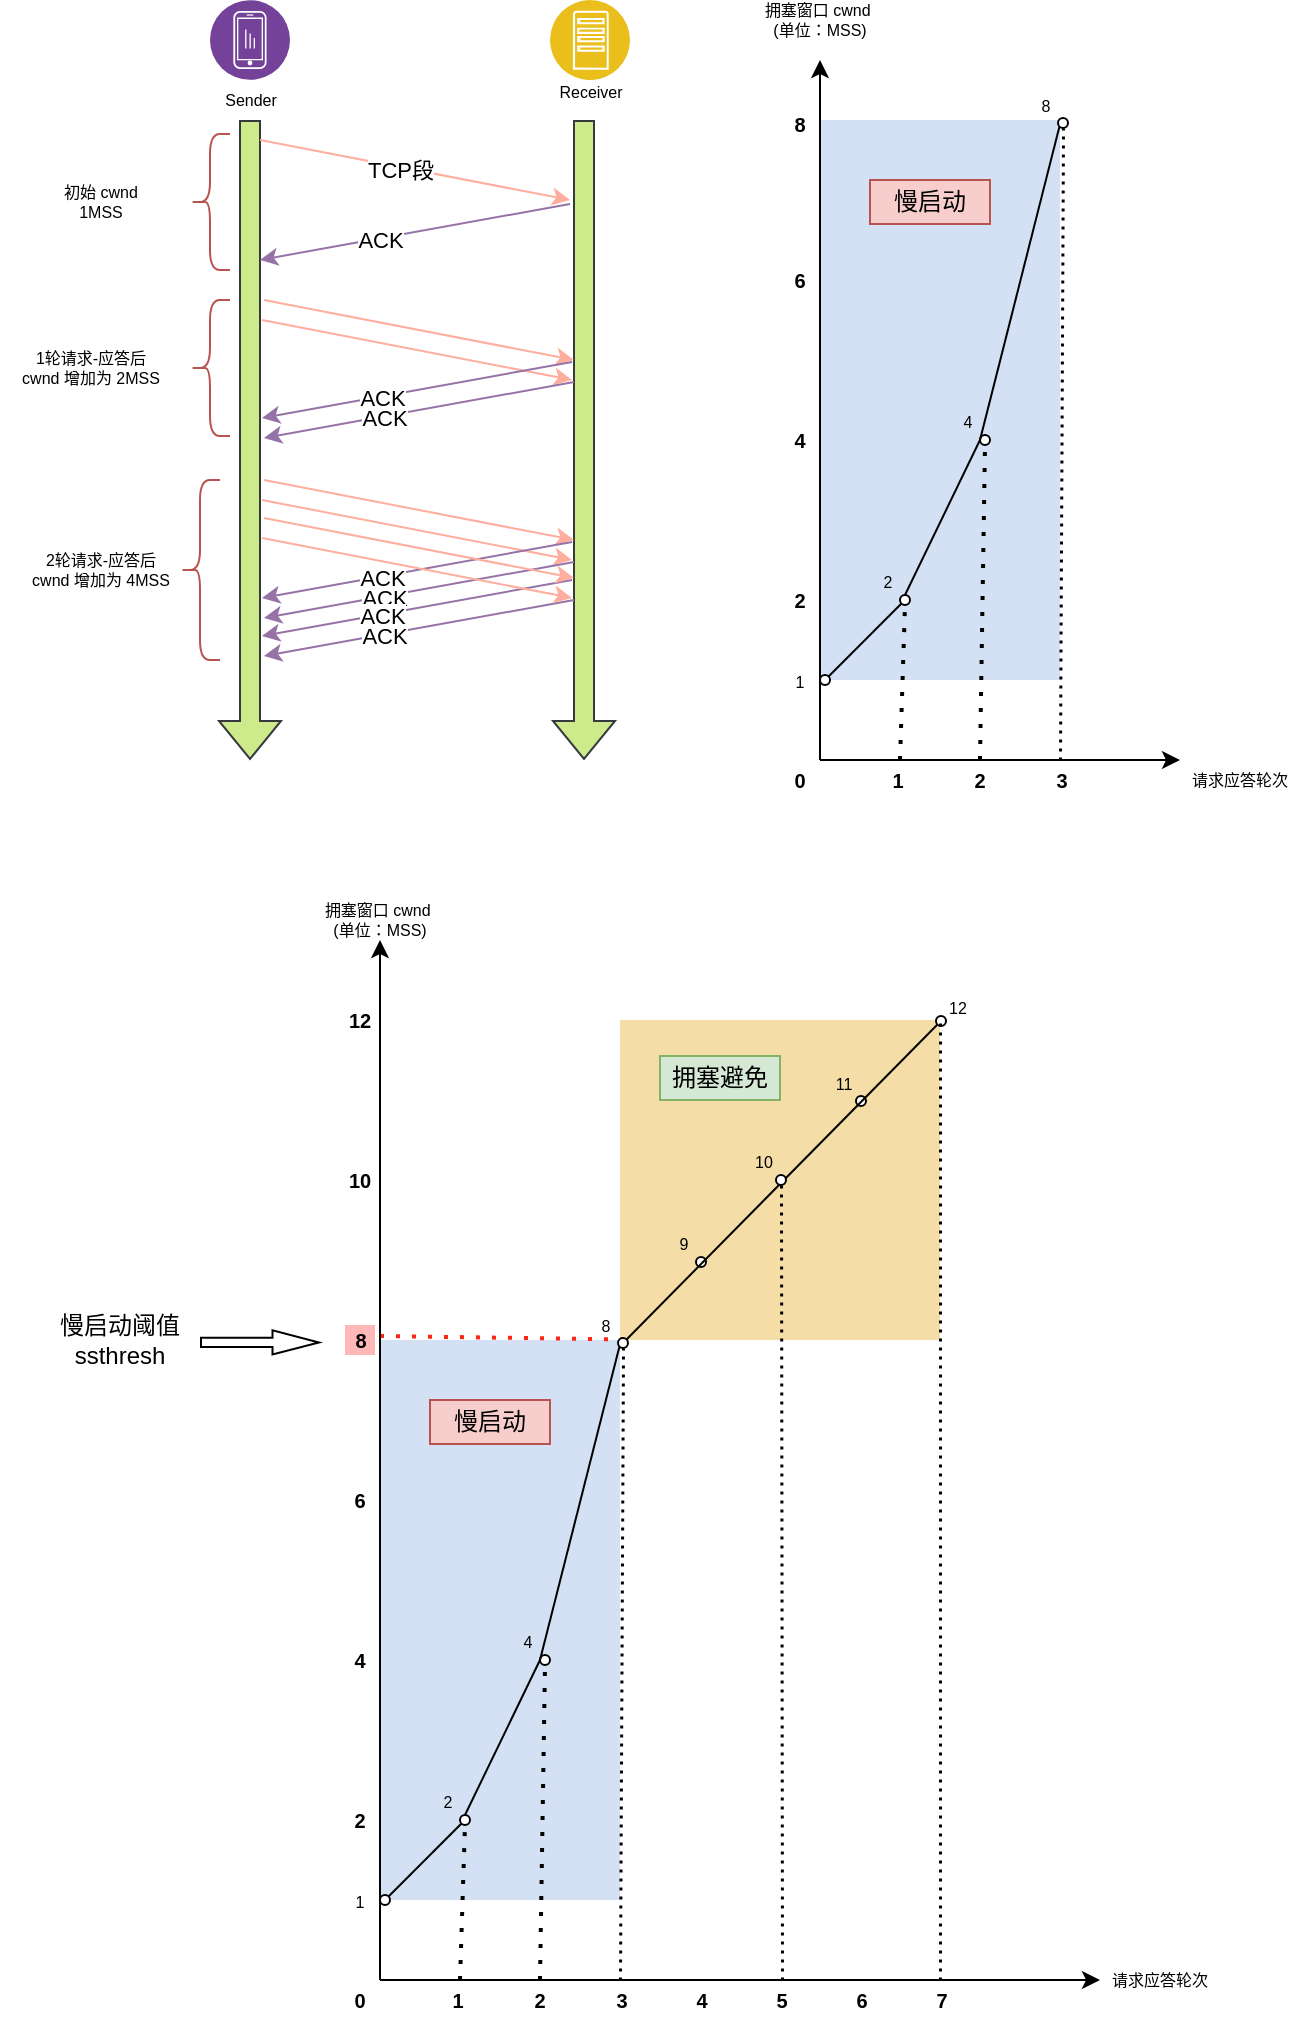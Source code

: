 <mxfile version="24.0.1" type="github">
  <diagram name="第 1 页" id="bhULwGrcWHLfaI0pKa20">
    <mxGraphModel dx="893" dy="1652" grid="1" gridSize="10" guides="1" tooltips="1" connect="1" arrows="1" fold="1" page="1" pageScale="1" pageWidth="827" pageHeight="1169" math="0" shadow="0">
      <root>
        <mxCell id="0" />
        <mxCell id="1" parent="0" />
        <mxCell id="XkOptIO2cjGXNpbfzOup-95" value="" style="group" vertex="1" connectable="0" parent="1">
          <mxGeometry x="70" y="-60" width="590" height="560" as="geometry" />
        </mxCell>
        <mxCell id="XkOptIO2cjGXNpbfzOup-61" value="" style="rounded=0;whiteSpace=wrap;html=1;fillColor=#F5DDA7;strokeColor=none;shadow=0;" vertex="1" parent="XkOptIO2cjGXNpbfzOup-95">
          <mxGeometry x="290" y="60" width="160" height="160" as="geometry" />
        </mxCell>
        <mxCell id="XkOptIO2cjGXNpbfzOup-40" value="" style="rounded=0;whiteSpace=wrap;html=1;fillColor=#D4E1F5;strokeColor=none;shadow=0;" vertex="1" parent="XkOptIO2cjGXNpbfzOup-95">
          <mxGeometry x="170" y="220" width="120" height="280" as="geometry" />
        </mxCell>
        <mxCell id="XkOptIO2cjGXNpbfzOup-2" value="&lt;font style=&quot;font-size: 10px;&quot;&gt;2&lt;/font&gt;" style="text;html=1;align=center;verticalAlign=middle;whiteSpace=wrap;rounded=0;shadow=0;fontStyle=1" vertex="1" parent="XkOptIO2cjGXNpbfzOup-95">
          <mxGeometry x="140" y="450" width="40" height="20" as="geometry" />
        </mxCell>
        <mxCell id="XkOptIO2cjGXNpbfzOup-5" value="&lt;font style=&quot;font-size: 10px;&quot;&gt;4&lt;/font&gt;" style="text;html=1;align=center;verticalAlign=middle;whiteSpace=wrap;rounded=0;shadow=0;fontStyle=1" vertex="1" parent="XkOptIO2cjGXNpbfzOup-95">
          <mxGeometry x="140" y="370" width="40" height="20" as="geometry" />
        </mxCell>
        <mxCell id="XkOptIO2cjGXNpbfzOup-6" value="&lt;font style=&quot;font-size: 10px;&quot;&gt;6&lt;/font&gt;" style="text;html=1;align=center;verticalAlign=middle;whiteSpace=wrap;rounded=0;shadow=0;fontStyle=1" vertex="1" parent="XkOptIO2cjGXNpbfzOup-95">
          <mxGeometry x="140" y="290" width="40" height="20" as="geometry" />
        </mxCell>
        <mxCell id="XkOptIO2cjGXNpbfzOup-7" value="&lt;font style=&quot;font-size: 10px;&quot;&gt;8&lt;/font&gt;" style="text;html=1;align=center;verticalAlign=middle;whiteSpace=wrap;rounded=0;shadow=0;fontStyle=1;fillColor=#FFB8B8;" vertex="1" parent="XkOptIO2cjGXNpbfzOup-95">
          <mxGeometry x="152.5" y="212.5" width="15" height="15" as="geometry" />
        </mxCell>
        <mxCell id="XkOptIO2cjGXNpbfzOup-8" value="&lt;font style=&quot;font-size: 10px;&quot;&gt;10&lt;/font&gt;" style="text;html=1;align=center;verticalAlign=middle;whiteSpace=wrap;rounded=0;shadow=0;fontStyle=1" vertex="1" parent="XkOptIO2cjGXNpbfzOup-95">
          <mxGeometry x="140" y="130" width="40" height="20" as="geometry" />
        </mxCell>
        <mxCell id="XkOptIO2cjGXNpbfzOup-9" value="&lt;font style=&quot;font-size: 10px;&quot;&gt;12&lt;/font&gt;" style="text;html=1;align=center;verticalAlign=middle;whiteSpace=wrap;rounded=0;shadow=0;fontStyle=1" vertex="1" parent="XkOptIO2cjGXNpbfzOup-95">
          <mxGeometry x="140" y="50" width="40" height="20" as="geometry" />
        </mxCell>
        <mxCell id="XkOptIO2cjGXNpbfzOup-10" value="&lt;font style=&quot;font-weight: normal; font-size: 8px;&quot;&gt;1&lt;/font&gt;" style="text;html=1;align=center;verticalAlign=middle;whiteSpace=wrap;rounded=0;shadow=0;fontStyle=1" vertex="1" parent="XkOptIO2cjGXNpbfzOup-95">
          <mxGeometry x="140" y="490" width="40" height="20" as="geometry" />
        </mxCell>
        <mxCell id="XkOptIO2cjGXNpbfzOup-11" value="&lt;font style=&quot;font-size: 10px;&quot;&gt;0&lt;/font&gt;" style="text;html=1;align=center;verticalAlign=middle;whiteSpace=wrap;rounded=0;shadow=0;fontStyle=1" vertex="1" parent="XkOptIO2cjGXNpbfzOup-95">
          <mxGeometry x="140" y="540" width="40" height="20" as="geometry" />
        </mxCell>
        <mxCell id="XkOptIO2cjGXNpbfzOup-22" value="" style="ellipse;whiteSpace=wrap;html=1;aspect=fixed;" vertex="1" parent="XkOptIO2cjGXNpbfzOup-95">
          <mxGeometry x="170" y="497.5" width="5" height="5" as="geometry" />
        </mxCell>
        <mxCell id="XkOptIO2cjGXNpbfzOup-23" value="" style="ellipse;whiteSpace=wrap;html=1;aspect=fixed;" vertex="1" parent="XkOptIO2cjGXNpbfzOup-95">
          <mxGeometry x="250" y="377.5" width="5" height="5" as="geometry" />
        </mxCell>
        <mxCell id="XkOptIO2cjGXNpbfzOup-25" value="" style="ellipse;whiteSpace=wrap;html=1;aspect=fixed;" vertex="1" parent="XkOptIO2cjGXNpbfzOup-95">
          <mxGeometry x="328" y="178.5" width="5" height="5" as="geometry" />
        </mxCell>
        <mxCell id="XkOptIO2cjGXNpbfzOup-27" value="" style="ellipse;whiteSpace=wrap;html=1;aspect=fixed;" vertex="1" parent="XkOptIO2cjGXNpbfzOup-95">
          <mxGeometry x="408" y="98" width="5" height="5" as="geometry" />
        </mxCell>
        <mxCell id="XkOptIO2cjGXNpbfzOup-28" value="" style="ellipse;whiteSpace=wrap;html=1;aspect=fixed;" vertex="1" parent="XkOptIO2cjGXNpbfzOup-95">
          <mxGeometry x="448" y="58" width="5" height="5" as="geometry" />
        </mxCell>
        <mxCell id="XkOptIO2cjGXNpbfzOup-36" value="" style="ellipse;whiteSpace=wrap;html=1;aspect=fixed;" vertex="1" parent="XkOptIO2cjGXNpbfzOup-95">
          <mxGeometry x="210" y="457.5" width="5" height="5" as="geometry" />
        </mxCell>
        <mxCell id="XkOptIO2cjGXNpbfzOup-37" value="" style="endArrow=none;html=1;rounded=0;exitX=0.5;exitY=0;exitDx=0;exitDy=0;" edge="1" parent="XkOptIO2cjGXNpbfzOup-95" source="XkOptIO2cjGXNpbfzOup-36">
          <mxGeometry width="50" height="50" relative="1" as="geometry">
            <mxPoint x="210" y="450" as="sourcePoint" />
            <mxPoint x="250" y="380" as="targetPoint" />
          </mxGeometry>
        </mxCell>
        <mxCell id="XkOptIO2cjGXNpbfzOup-39" value="" style="endArrow=none;html=1;rounded=0;entryX=0;entryY=1;entryDx=0;entryDy=0;exitX=1;exitY=0;exitDx=0;exitDy=0;" edge="1" parent="XkOptIO2cjGXNpbfzOup-95" source="XkOptIO2cjGXNpbfzOup-22" target="XkOptIO2cjGXNpbfzOup-36">
          <mxGeometry width="50" height="50" relative="1" as="geometry">
            <mxPoint x="170" y="500" as="sourcePoint" />
            <mxPoint x="340" y="310" as="targetPoint" />
          </mxGeometry>
        </mxCell>
        <mxCell id="XkOptIO2cjGXNpbfzOup-41" value="" style="endArrow=none;dashed=1;html=1;dashPattern=1 3;strokeWidth=2;rounded=0;entryX=0.5;entryY=1;entryDx=0;entryDy=0;" edge="1" parent="XkOptIO2cjGXNpbfzOup-95" target="XkOptIO2cjGXNpbfzOup-23">
          <mxGeometry width="50" height="50" relative="1" as="geometry">
            <mxPoint x="250" y="540" as="sourcePoint" />
            <mxPoint x="300" y="440" as="targetPoint" />
          </mxGeometry>
        </mxCell>
        <mxCell id="XkOptIO2cjGXNpbfzOup-43" value="" style="endArrow=none;dashed=1;html=1;dashPattern=1 3;strokeWidth=2;rounded=0;entryX=0.5;entryY=1;entryDx=0;entryDy=0;" edge="1" parent="XkOptIO2cjGXNpbfzOup-95" target="XkOptIO2cjGXNpbfzOup-36">
          <mxGeometry width="50" height="50" relative="1" as="geometry">
            <mxPoint x="210" y="540" as="sourcePoint" />
            <mxPoint x="263" y="393" as="targetPoint" />
          </mxGeometry>
        </mxCell>
        <mxCell id="XkOptIO2cjGXNpbfzOup-49" value="" style="endArrow=none;dashed=1;html=1;dashPattern=1 3;strokeWidth=2;rounded=0;entryX=1;entryY=0;entryDx=0;entryDy=0;fillColor=#FF2414;strokeColor=#FF2414;" edge="1" parent="XkOptIO2cjGXNpbfzOup-95" target="XkOptIO2cjGXNpbfzOup-48">
          <mxGeometry width="50" height="50" relative="1" as="geometry">
            <mxPoint x="170" y="218" as="sourcePoint" />
            <mxPoint x="330" y="220" as="targetPoint" />
          </mxGeometry>
        </mxCell>
        <mxCell id="XkOptIO2cjGXNpbfzOup-48" value="" style="ellipse;whiteSpace=wrap;html=1;aspect=fixed;" vertex="1" parent="XkOptIO2cjGXNpbfzOup-95">
          <mxGeometry x="289" y="219" width="5" height="5" as="geometry" />
        </mxCell>
        <mxCell id="XkOptIO2cjGXNpbfzOup-59" value="" style="endArrow=none;html=1;rounded=0;entryX=0;entryY=1;entryDx=0;entryDy=0;exitX=1;exitY=0;exitDx=0;exitDy=0;" edge="1" parent="XkOptIO2cjGXNpbfzOup-95" source="XkOptIO2cjGXNpbfzOup-48" target="XkOptIO2cjGXNpbfzOup-28">
          <mxGeometry width="50" height="50" relative="1" as="geometry">
            <mxPoint x="360" y="230" as="sourcePoint" />
            <mxPoint x="410" y="180" as="targetPoint" />
          </mxGeometry>
        </mxCell>
        <mxCell id="XkOptIO2cjGXNpbfzOup-52" value="" style="endArrow=none;html=1;rounded=0;entryX=0;entryY=1;entryDx=0;entryDy=0;exitX=0;exitY=0.5;exitDx=0;exitDy=0;exitPerimeter=0;" edge="1" parent="XkOptIO2cjGXNpbfzOup-95" source="XkOptIO2cjGXNpbfzOup-23" target="XkOptIO2cjGXNpbfzOup-48">
          <mxGeometry width="50" height="50" relative="1" as="geometry">
            <mxPoint x="220" y="330" as="sourcePoint" />
            <mxPoint x="270" y="280" as="targetPoint" />
          </mxGeometry>
        </mxCell>
        <mxCell id="XkOptIO2cjGXNpbfzOup-26" value="" style="ellipse;whiteSpace=wrap;html=1;aspect=fixed;" vertex="1" parent="XkOptIO2cjGXNpbfzOup-95">
          <mxGeometry x="368" y="137.5" width="5" height="5" as="geometry" />
        </mxCell>
        <mxCell id="XkOptIO2cjGXNpbfzOup-63" value="" style="endArrow=none;html=1;strokeWidth=1.5;rounded=0;dashed=1;dashPattern=1 2;entryX=0.5;entryY=1;entryDx=0;entryDy=0;" edge="1" parent="XkOptIO2cjGXNpbfzOup-95" target="XkOptIO2cjGXNpbfzOup-48">
          <mxGeometry width="50" height="50" relative="1" as="geometry">
            <mxPoint x="290" y="540" as="sourcePoint" />
            <mxPoint x="340" y="190" as="targetPoint" />
          </mxGeometry>
        </mxCell>
        <mxCell id="XkOptIO2cjGXNpbfzOup-64" value="" style="endArrow=none;html=1;strokeWidth=1.5;rounded=0;dashed=1;dashPattern=1 2;entryX=0.5;entryY=1;entryDx=0;entryDy=0;" edge="1" parent="XkOptIO2cjGXNpbfzOup-95" target="XkOptIO2cjGXNpbfzOup-26">
          <mxGeometry width="50" height="50" relative="1" as="geometry">
            <mxPoint x="371" y="540" as="sourcePoint" />
            <mxPoint x="350" y="200" as="targetPoint" />
          </mxGeometry>
        </mxCell>
        <mxCell id="XkOptIO2cjGXNpbfzOup-66" value="" style="endArrow=none;html=1;strokeWidth=1.5;rounded=0;dashed=1;dashPattern=1 2;entryX=1;entryY=0;entryDx=0;entryDy=0;" edge="1" parent="XkOptIO2cjGXNpbfzOup-95" target="XkOptIO2cjGXNpbfzOup-61">
          <mxGeometry width="50" height="50" relative="1" as="geometry">
            <mxPoint x="450" y="540" as="sourcePoint" />
            <mxPoint x="370" y="220" as="targetPoint" />
          </mxGeometry>
        </mxCell>
        <mxCell id="XkOptIO2cjGXNpbfzOup-67" value="&lt;font style=&quot;font-size: 10px;&quot;&gt;1&lt;/font&gt;" style="text;html=1;align=center;verticalAlign=middle;whiteSpace=wrap;rounded=0;shadow=0;fontStyle=1" vertex="1" parent="XkOptIO2cjGXNpbfzOup-95">
          <mxGeometry x="197.5" y="540" width="22" height="20" as="geometry" />
        </mxCell>
        <mxCell id="XkOptIO2cjGXNpbfzOup-68" value="&lt;font style=&quot;font-size: 10px;&quot;&gt;2&lt;/font&gt;" style="text;html=1;align=center;verticalAlign=middle;whiteSpace=wrap;rounded=0;shadow=0;fontStyle=1" vertex="1" parent="XkOptIO2cjGXNpbfzOup-95">
          <mxGeometry x="239" y="540" width="22" height="20" as="geometry" />
        </mxCell>
        <mxCell id="XkOptIO2cjGXNpbfzOup-69" value="&lt;font style=&quot;font-size: 10px;&quot;&gt;3&lt;/font&gt;" style="text;html=1;align=center;verticalAlign=middle;whiteSpace=wrap;rounded=0;shadow=0;fontStyle=1" vertex="1" parent="XkOptIO2cjGXNpbfzOup-95">
          <mxGeometry x="280" y="540" width="22" height="20" as="geometry" />
        </mxCell>
        <mxCell id="XkOptIO2cjGXNpbfzOup-70" value="&lt;font style=&quot;font-size: 10px;&quot;&gt;4&lt;/font&gt;" style="text;html=1;align=center;verticalAlign=middle;whiteSpace=wrap;rounded=0;shadow=0;fontStyle=1" vertex="1" parent="XkOptIO2cjGXNpbfzOup-95">
          <mxGeometry x="319.5" y="540" width="22" height="20" as="geometry" />
        </mxCell>
        <mxCell id="XkOptIO2cjGXNpbfzOup-71" value="&lt;font style=&quot;font-size: 10px;&quot;&gt;5&lt;/font&gt;" style="text;html=1;align=center;verticalAlign=middle;whiteSpace=wrap;rounded=0;shadow=0;fontStyle=1" vertex="1" parent="XkOptIO2cjGXNpbfzOup-95">
          <mxGeometry x="359.5" y="540" width="22" height="20" as="geometry" />
        </mxCell>
        <mxCell id="XkOptIO2cjGXNpbfzOup-72" value="&lt;font style=&quot;font-size: 10px;&quot;&gt;6&lt;/font&gt;" style="text;html=1;align=center;verticalAlign=middle;whiteSpace=wrap;rounded=0;shadow=0;fontStyle=1" vertex="1" parent="XkOptIO2cjGXNpbfzOup-95">
          <mxGeometry x="399.5" y="540" width="22" height="20" as="geometry" />
        </mxCell>
        <mxCell id="XkOptIO2cjGXNpbfzOup-73" value="&lt;font style=&quot;font-size: 10px;&quot;&gt;7&lt;/font&gt;" style="text;html=1;align=center;verticalAlign=middle;whiteSpace=wrap;rounded=0;shadow=0;fontStyle=1" vertex="1" parent="XkOptIO2cjGXNpbfzOup-95">
          <mxGeometry x="439.5" y="540" width="22" height="20" as="geometry" />
        </mxCell>
        <mxCell id="XkOptIO2cjGXNpbfzOup-77" value="拥塞避免" style="rounded=0;whiteSpace=wrap;html=1;fillColor=#d5e8d4;strokeColor=#82b366;" vertex="1" parent="XkOptIO2cjGXNpbfzOup-95">
          <mxGeometry x="310" y="78" width="60" height="22" as="geometry" />
        </mxCell>
        <mxCell id="XkOptIO2cjGXNpbfzOup-78" value="慢启动" style="rounded=0;whiteSpace=wrap;html=1;fillColor=#f8cecc;strokeColor=#b85450;" vertex="1" parent="XkOptIO2cjGXNpbfzOup-95">
          <mxGeometry x="195" y="250" width="60" height="22" as="geometry" />
        </mxCell>
        <mxCell id="XkOptIO2cjGXNpbfzOup-80" value="慢启动阈值&lt;div&gt;ssthresh&lt;/div&gt;" style="rounded=0;whiteSpace=wrap;html=1;strokeColor=none;" vertex="1" parent="XkOptIO2cjGXNpbfzOup-95">
          <mxGeometry y="209" width="80" height="22" as="geometry" />
        </mxCell>
        <mxCell id="XkOptIO2cjGXNpbfzOup-81" value="" style="shape=flexArrow;endArrow=classic;html=1;rounded=0;width=4.571;endSize=7.417;endWidth=6.531;" edge="1" parent="XkOptIO2cjGXNpbfzOup-95">
          <mxGeometry width="50" height="50" relative="1" as="geometry">
            <mxPoint x="80" y="221.21" as="sourcePoint" />
            <mxPoint x="140" y="221.21" as="targetPoint" />
            <Array as="points" />
          </mxGeometry>
        </mxCell>
        <mxCell id="XkOptIO2cjGXNpbfzOup-83" value="" style="endArrow=classic;html=1;rounded=0;exitX=0.75;exitY=0;exitDx=0;exitDy=0;" edge="1" parent="XkOptIO2cjGXNpbfzOup-95" source="XkOptIO2cjGXNpbfzOup-11">
          <mxGeometry width="50" height="50" relative="1" as="geometry">
            <mxPoint x="360" y="710" as="sourcePoint" />
            <mxPoint x="530" y="540" as="targetPoint" />
          </mxGeometry>
        </mxCell>
        <mxCell id="XkOptIO2cjGXNpbfzOup-84" value="" style="endArrow=classic;html=1;rounded=0;exitX=0.75;exitY=0;exitDx=0;exitDy=0;" edge="1" parent="XkOptIO2cjGXNpbfzOup-95" source="XkOptIO2cjGXNpbfzOup-11">
          <mxGeometry width="50" height="50" relative="1" as="geometry">
            <mxPoint x="70" y="380" as="sourcePoint" />
            <mxPoint x="170" y="20" as="targetPoint" />
          </mxGeometry>
        </mxCell>
        <mxCell id="XkOptIO2cjGXNpbfzOup-85" value="请求应答轮次" style="text;html=1;align=center;verticalAlign=middle;whiteSpace=wrap;rounded=0;fontSize=8;" vertex="1" parent="XkOptIO2cjGXNpbfzOup-95">
          <mxGeometry x="530" y="530" width="60" height="20" as="geometry" />
        </mxCell>
        <mxCell id="XkOptIO2cjGXNpbfzOup-86" value="拥塞窗口 cwnd&amp;nbsp;&lt;div&gt;(单位：MSS)&lt;/div&gt;" style="text;html=1;align=center;verticalAlign=middle;whiteSpace=wrap;rounded=0;labelBorderColor=none;fontSize=8;strokeWidth=0;strokeColor=none;" vertex="1" parent="XkOptIO2cjGXNpbfzOup-95">
          <mxGeometry x="130" width="80" height="20" as="geometry" />
        </mxCell>
        <mxCell id="XkOptIO2cjGXNpbfzOup-87" value="11" style="text;html=1;align=center;verticalAlign=middle;whiteSpace=wrap;rounded=0;fontSize=8;" vertex="1" parent="XkOptIO2cjGXNpbfzOup-95">
          <mxGeometry x="391" y="85" width="22" height="13" as="geometry" />
        </mxCell>
        <mxCell id="XkOptIO2cjGXNpbfzOup-88" value="9" style="text;html=1;align=center;verticalAlign=middle;whiteSpace=wrap;rounded=0;fontSize=8;" vertex="1" parent="XkOptIO2cjGXNpbfzOup-95">
          <mxGeometry x="311" y="165.5" width="22" height="13" as="geometry" />
        </mxCell>
        <mxCell id="XkOptIO2cjGXNpbfzOup-89" value="10" style="text;html=1;align=center;verticalAlign=middle;whiteSpace=wrap;rounded=0;fontSize=8;" vertex="1" parent="XkOptIO2cjGXNpbfzOup-95">
          <mxGeometry x="351" y="124.5" width="22" height="13" as="geometry" />
        </mxCell>
        <mxCell id="XkOptIO2cjGXNpbfzOup-91" value="12" style="text;html=1;align=center;verticalAlign=middle;whiteSpace=wrap;rounded=0;fontSize=8;" vertex="1" parent="XkOptIO2cjGXNpbfzOup-95">
          <mxGeometry x="448" y="47" width="22" height="13" as="geometry" />
        </mxCell>
        <mxCell id="XkOptIO2cjGXNpbfzOup-92" value="4" style="text;html=1;align=center;verticalAlign=middle;whiteSpace=wrap;rounded=0;fontSize=8;" vertex="1" parent="XkOptIO2cjGXNpbfzOup-95">
          <mxGeometry x="233" y="364.5" width="22" height="13" as="geometry" />
        </mxCell>
        <mxCell id="XkOptIO2cjGXNpbfzOup-93" value="2" style="text;html=1;align=center;verticalAlign=middle;whiteSpace=wrap;rounded=0;fontSize=8;" vertex="1" parent="XkOptIO2cjGXNpbfzOup-95">
          <mxGeometry x="193" y="444.5" width="22" height="13" as="geometry" />
        </mxCell>
        <mxCell id="XkOptIO2cjGXNpbfzOup-94" value="8" style="text;html=1;align=center;verticalAlign=middle;whiteSpace=wrap;rounded=0;fontSize=8;" vertex="1" parent="XkOptIO2cjGXNpbfzOup-95">
          <mxGeometry x="272" y="206" width="22" height="13" as="geometry" />
        </mxCell>
        <mxCell id="XkOptIO2cjGXNpbfzOup-149" value="" style="group" vertex="1" connectable="0" parent="1">
          <mxGeometry x="420" y="-510" width="280" height="400" as="geometry" />
        </mxCell>
        <mxCell id="XkOptIO2cjGXNpbfzOup-98" value="" style="rounded=0;whiteSpace=wrap;html=1;fillColor=#D4E1F5;strokeColor=none;shadow=0;" vertex="1" parent="XkOptIO2cjGXNpbfzOup-149">
          <mxGeometry x="40" y="60" width="120" height="280" as="geometry" />
        </mxCell>
        <mxCell id="XkOptIO2cjGXNpbfzOup-99" value="&lt;font style=&quot;font-size: 10px;&quot;&gt;2&lt;/font&gt;" style="text;html=1;align=center;verticalAlign=middle;whiteSpace=wrap;rounded=0;shadow=0;fontStyle=1" vertex="1" parent="XkOptIO2cjGXNpbfzOup-149">
          <mxGeometry x="10" y="290" width="40" height="20" as="geometry" />
        </mxCell>
        <mxCell id="XkOptIO2cjGXNpbfzOup-100" value="&lt;font style=&quot;font-size: 10px;&quot;&gt;4&lt;/font&gt;" style="text;html=1;align=center;verticalAlign=middle;whiteSpace=wrap;rounded=0;shadow=0;fontStyle=1" vertex="1" parent="XkOptIO2cjGXNpbfzOup-149">
          <mxGeometry x="10" y="210" width="40" height="20" as="geometry" />
        </mxCell>
        <mxCell id="XkOptIO2cjGXNpbfzOup-101" value="&lt;font style=&quot;font-size: 10px;&quot;&gt;6&lt;/font&gt;" style="text;html=1;align=center;verticalAlign=middle;whiteSpace=wrap;rounded=0;shadow=0;fontStyle=1" vertex="1" parent="XkOptIO2cjGXNpbfzOup-149">
          <mxGeometry x="10" y="130" width="40" height="20" as="geometry" />
        </mxCell>
        <mxCell id="XkOptIO2cjGXNpbfzOup-105" value="&lt;font style=&quot;font-weight: normal; font-size: 8px;&quot;&gt;1&lt;/font&gt;" style="text;html=1;align=center;verticalAlign=middle;whiteSpace=wrap;rounded=0;shadow=0;fontStyle=1" vertex="1" parent="XkOptIO2cjGXNpbfzOup-149">
          <mxGeometry x="10" y="330" width="40" height="20" as="geometry" />
        </mxCell>
        <mxCell id="XkOptIO2cjGXNpbfzOup-106" value="&lt;font style=&quot;font-size: 10px;&quot;&gt;0&lt;/font&gt;" style="text;html=1;align=center;verticalAlign=middle;whiteSpace=wrap;rounded=0;shadow=0;fontStyle=1" vertex="1" parent="XkOptIO2cjGXNpbfzOup-149">
          <mxGeometry x="10" y="380" width="40" height="20" as="geometry" />
        </mxCell>
        <mxCell id="XkOptIO2cjGXNpbfzOup-107" value="" style="ellipse;whiteSpace=wrap;html=1;aspect=fixed;" vertex="1" parent="XkOptIO2cjGXNpbfzOup-149">
          <mxGeometry x="40" y="337.5" width="5" height="5" as="geometry" />
        </mxCell>
        <mxCell id="XkOptIO2cjGXNpbfzOup-108" value="" style="ellipse;whiteSpace=wrap;html=1;aspect=fixed;" vertex="1" parent="XkOptIO2cjGXNpbfzOup-149">
          <mxGeometry x="120" y="217.5" width="5" height="5" as="geometry" />
        </mxCell>
        <mxCell id="XkOptIO2cjGXNpbfzOup-112" value="" style="ellipse;whiteSpace=wrap;html=1;aspect=fixed;" vertex="1" parent="XkOptIO2cjGXNpbfzOup-149">
          <mxGeometry x="80" y="297.5" width="5" height="5" as="geometry" />
        </mxCell>
        <mxCell id="XkOptIO2cjGXNpbfzOup-113" value="" style="endArrow=none;html=1;rounded=0;exitX=0.5;exitY=0;exitDx=0;exitDy=0;" edge="1" parent="XkOptIO2cjGXNpbfzOup-149" source="XkOptIO2cjGXNpbfzOup-112">
          <mxGeometry width="50" height="50" relative="1" as="geometry">
            <mxPoint x="80" y="290" as="sourcePoint" />
            <mxPoint x="120" y="220" as="targetPoint" />
          </mxGeometry>
        </mxCell>
        <mxCell id="XkOptIO2cjGXNpbfzOup-114" value="" style="endArrow=none;html=1;rounded=0;entryX=0;entryY=1;entryDx=0;entryDy=0;exitX=1;exitY=0;exitDx=0;exitDy=0;" edge="1" parent="XkOptIO2cjGXNpbfzOup-149" source="XkOptIO2cjGXNpbfzOup-107" target="XkOptIO2cjGXNpbfzOup-112">
          <mxGeometry width="50" height="50" relative="1" as="geometry">
            <mxPoint x="40" y="340" as="sourcePoint" />
            <mxPoint x="210" y="150" as="targetPoint" />
          </mxGeometry>
        </mxCell>
        <mxCell id="XkOptIO2cjGXNpbfzOup-115" value="" style="endArrow=none;dashed=1;html=1;dashPattern=1 3;strokeWidth=2;rounded=0;entryX=0.5;entryY=1;entryDx=0;entryDy=0;" edge="1" parent="XkOptIO2cjGXNpbfzOup-149" target="XkOptIO2cjGXNpbfzOup-108">
          <mxGeometry width="50" height="50" relative="1" as="geometry">
            <mxPoint x="120" y="380" as="sourcePoint" />
            <mxPoint x="170" y="280" as="targetPoint" />
          </mxGeometry>
        </mxCell>
        <mxCell id="XkOptIO2cjGXNpbfzOup-116" value="" style="endArrow=none;dashed=1;html=1;dashPattern=1 3;strokeWidth=2;rounded=0;entryX=0.5;entryY=1;entryDx=0;entryDy=0;" edge="1" parent="XkOptIO2cjGXNpbfzOup-149" target="XkOptIO2cjGXNpbfzOup-112">
          <mxGeometry width="50" height="50" relative="1" as="geometry">
            <mxPoint x="80" y="380" as="sourcePoint" />
            <mxPoint x="133" y="233" as="targetPoint" />
          </mxGeometry>
        </mxCell>
        <mxCell id="XkOptIO2cjGXNpbfzOup-118" value="" style="ellipse;whiteSpace=wrap;html=1;aspect=fixed;" vertex="1" parent="XkOptIO2cjGXNpbfzOup-149">
          <mxGeometry x="159" y="59" width="5" height="5" as="geometry" />
        </mxCell>
        <mxCell id="XkOptIO2cjGXNpbfzOup-120" value="" style="endArrow=none;html=1;rounded=0;entryX=0;entryY=1;entryDx=0;entryDy=0;exitX=0;exitY=0.5;exitDx=0;exitDy=0;exitPerimeter=0;" edge="1" parent="XkOptIO2cjGXNpbfzOup-149" source="XkOptIO2cjGXNpbfzOup-108" target="XkOptIO2cjGXNpbfzOup-118">
          <mxGeometry width="50" height="50" relative="1" as="geometry">
            <mxPoint x="90" y="170" as="sourcePoint" />
            <mxPoint x="140" y="120" as="targetPoint" />
          </mxGeometry>
        </mxCell>
        <mxCell id="XkOptIO2cjGXNpbfzOup-122" value="" style="endArrow=none;html=1;strokeWidth=1.5;rounded=0;dashed=1;dashPattern=1 2;entryX=0.5;entryY=1;entryDx=0;entryDy=0;" edge="1" parent="XkOptIO2cjGXNpbfzOup-149" target="XkOptIO2cjGXNpbfzOup-118">
          <mxGeometry width="50" height="50" relative="1" as="geometry">
            <mxPoint x="160" y="380" as="sourcePoint" />
            <mxPoint x="210" y="30" as="targetPoint" />
          </mxGeometry>
        </mxCell>
        <mxCell id="XkOptIO2cjGXNpbfzOup-125" value="&lt;font style=&quot;font-size: 10px;&quot;&gt;1&lt;/font&gt;" style="text;html=1;align=center;verticalAlign=middle;whiteSpace=wrap;rounded=0;shadow=0;fontStyle=1" vertex="1" parent="XkOptIO2cjGXNpbfzOup-149">
          <mxGeometry x="67.5" y="380" width="22" height="20" as="geometry" />
        </mxCell>
        <mxCell id="XkOptIO2cjGXNpbfzOup-126" value="&lt;font style=&quot;font-size: 10px;&quot;&gt;2&lt;/font&gt;" style="text;html=1;align=center;verticalAlign=middle;whiteSpace=wrap;rounded=0;shadow=0;fontStyle=1" vertex="1" parent="XkOptIO2cjGXNpbfzOup-149">
          <mxGeometry x="109" y="380" width="22" height="20" as="geometry" />
        </mxCell>
        <mxCell id="XkOptIO2cjGXNpbfzOup-127" value="&lt;font style=&quot;font-size: 10px;&quot;&gt;3&lt;/font&gt;" style="text;html=1;align=center;verticalAlign=middle;whiteSpace=wrap;rounded=0;shadow=0;fontStyle=1" vertex="1" parent="XkOptIO2cjGXNpbfzOup-149">
          <mxGeometry x="150" y="380" width="22" height="20" as="geometry" />
        </mxCell>
        <mxCell id="XkOptIO2cjGXNpbfzOup-133" value="慢启动" style="rounded=0;whiteSpace=wrap;html=1;fillColor=#f8cecc;strokeColor=#b85450;" vertex="1" parent="XkOptIO2cjGXNpbfzOup-149">
          <mxGeometry x="65" y="90" width="60" height="22" as="geometry" />
        </mxCell>
        <mxCell id="XkOptIO2cjGXNpbfzOup-136" value="" style="endArrow=classic;html=1;rounded=0;exitX=0.75;exitY=0;exitDx=0;exitDy=0;" edge="1" parent="XkOptIO2cjGXNpbfzOup-149" source="XkOptIO2cjGXNpbfzOup-106">
          <mxGeometry width="50" height="50" relative="1" as="geometry">
            <mxPoint x="230" y="550" as="sourcePoint" />
            <mxPoint x="220" y="380" as="targetPoint" />
          </mxGeometry>
        </mxCell>
        <mxCell id="XkOptIO2cjGXNpbfzOup-137" value="" style="endArrow=classic;html=1;rounded=0;exitX=0.75;exitY=0;exitDx=0;exitDy=0;" edge="1" parent="XkOptIO2cjGXNpbfzOup-149" source="XkOptIO2cjGXNpbfzOup-106">
          <mxGeometry width="50" height="50" relative="1" as="geometry">
            <mxPoint x="-60" y="220" as="sourcePoint" />
            <mxPoint x="40" y="30" as="targetPoint" />
          </mxGeometry>
        </mxCell>
        <mxCell id="XkOptIO2cjGXNpbfzOup-138" value="请求应答轮次" style="text;html=1;align=center;verticalAlign=middle;whiteSpace=wrap;rounded=0;fontSize=8;" vertex="1" parent="XkOptIO2cjGXNpbfzOup-149">
          <mxGeometry x="220" y="380" width="60" height="20" as="geometry" />
        </mxCell>
        <mxCell id="XkOptIO2cjGXNpbfzOup-139" value="拥塞窗口 cwnd&amp;nbsp;&lt;div&gt;(单位：MSS)&lt;/div&gt;" style="text;html=1;align=center;verticalAlign=middle;whiteSpace=wrap;rounded=0;labelBorderColor=none;fontSize=8;strokeWidth=0;strokeColor=none;" vertex="1" parent="XkOptIO2cjGXNpbfzOup-149">
          <mxGeometry width="80" height="20" as="geometry" />
        </mxCell>
        <mxCell id="XkOptIO2cjGXNpbfzOup-144" value="4" style="text;html=1;align=center;verticalAlign=middle;whiteSpace=wrap;rounded=0;fontSize=8;" vertex="1" parent="XkOptIO2cjGXNpbfzOup-149">
          <mxGeometry x="103" y="204.5" width="22" height="13" as="geometry" />
        </mxCell>
        <mxCell id="XkOptIO2cjGXNpbfzOup-145" value="2" style="text;html=1;align=center;verticalAlign=middle;whiteSpace=wrap;rounded=0;fontSize=8;" vertex="1" parent="XkOptIO2cjGXNpbfzOup-149">
          <mxGeometry x="63" y="284.5" width="22" height="13" as="geometry" />
        </mxCell>
        <mxCell id="XkOptIO2cjGXNpbfzOup-146" value="8" style="text;html=1;align=center;verticalAlign=middle;whiteSpace=wrap;rounded=0;fontSize=8;" vertex="1" parent="XkOptIO2cjGXNpbfzOup-149">
          <mxGeometry x="142" y="46" width="22" height="13" as="geometry" />
        </mxCell>
        <mxCell id="XkOptIO2cjGXNpbfzOup-148" value="&lt;font style=&quot;font-size: 10px;&quot;&gt;8&lt;/font&gt;" style="text;html=1;align=center;verticalAlign=middle;whiteSpace=wrap;rounded=0;shadow=0;fontStyle=1" vertex="1" parent="XkOptIO2cjGXNpbfzOup-149">
          <mxGeometry x="10" y="51.5" width="40" height="20" as="geometry" />
        </mxCell>
        <mxCell id="XkOptIO2cjGXNpbfzOup-196" value="" style="group" vertex="1" connectable="0" parent="1">
          <mxGeometry x="50" y="-510" width="325" height="380" as="geometry" />
        </mxCell>
        <mxCell id="XkOptIO2cjGXNpbfzOup-151" value="" style="shape=flexArrow;endArrow=classic;html=1;rounded=0;fillColor=#cdeb8b;strokeColor=#36393d;" edge="1" parent="XkOptIO2cjGXNpbfzOup-196">
          <mxGeometry width="50" height="50" relative="1" as="geometry">
            <mxPoint x="125" y="60" as="sourcePoint" />
            <mxPoint x="125" y="380" as="targetPoint" />
          </mxGeometry>
        </mxCell>
        <mxCell id="XkOptIO2cjGXNpbfzOup-153" value="" style="shape=flexArrow;endArrow=classic;html=1;rounded=0;fillColor=#cdeb8b;strokeColor=#36393d;" edge="1" parent="XkOptIO2cjGXNpbfzOup-196">
          <mxGeometry width="50" height="50" relative="1" as="geometry">
            <mxPoint x="292" y="60" as="sourcePoint" />
            <mxPoint x="292" y="380" as="targetPoint" />
          </mxGeometry>
        </mxCell>
        <mxCell id="XkOptIO2cjGXNpbfzOup-160" value="" style="endArrow=classic;html=1;rounded=0;strokeColor=#FFAE9E;" edge="1" parent="XkOptIO2cjGXNpbfzOup-196">
          <mxGeometry width="50" height="50" relative="1" as="geometry">
            <mxPoint x="130" y="70" as="sourcePoint" />
            <mxPoint x="285" y="100" as="targetPoint" />
          </mxGeometry>
        </mxCell>
        <mxCell id="XkOptIO2cjGXNpbfzOup-161" value="TCP段" style="edgeLabel;html=1;align=center;verticalAlign=middle;resizable=0;points=[];" vertex="1" connectable="0" parent="XkOptIO2cjGXNpbfzOup-160">
          <mxGeometry x="-0.094" y="-1" relative="1" as="geometry">
            <mxPoint as="offset" />
          </mxGeometry>
        </mxCell>
        <mxCell id="XkOptIO2cjGXNpbfzOup-162" value="" style="endArrow=classic;html=1;rounded=0;fillColor=#e1d5e7;strokeColor=#9673a6;" edge="1" parent="XkOptIO2cjGXNpbfzOup-196">
          <mxGeometry width="50" height="50" relative="1" as="geometry">
            <mxPoint x="285" y="102" as="sourcePoint" />
            <mxPoint x="130" y="130" as="targetPoint" />
          </mxGeometry>
        </mxCell>
        <mxCell id="XkOptIO2cjGXNpbfzOup-163" value="ACK" style="edgeLabel;html=1;align=center;verticalAlign=middle;resizable=0;points=[];" vertex="1" connectable="0" parent="XkOptIO2cjGXNpbfzOup-162">
          <mxGeometry x="0.23" y="1" relative="1" as="geometry">
            <mxPoint as="offset" />
          </mxGeometry>
        </mxCell>
        <mxCell id="XkOptIO2cjGXNpbfzOup-165" value="" style="endArrow=classic;html=1;rounded=0;strokeColor=#FFAE9E;" edge="1" parent="XkOptIO2cjGXNpbfzOup-196">
          <mxGeometry width="50" height="50" relative="1" as="geometry">
            <mxPoint x="132" y="150" as="sourcePoint" />
            <mxPoint x="287" y="180" as="targetPoint" />
          </mxGeometry>
        </mxCell>
        <mxCell id="XkOptIO2cjGXNpbfzOup-167" value="" style="endArrow=classic;html=1;rounded=0;strokeColor=#FFAE9E;" edge="1" parent="XkOptIO2cjGXNpbfzOup-196">
          <mxGeometry width="50" height="50" relative="1" as="geometry">
            <mxPoint x="131" y="160" as="sourcePoint" />
            <mxPoint x="286" y="190" as="targetPoint" />
          </mxGeometry>
        </mxCell>
        <mxCell id="XkOptIO2cjGXNpbfzOup-170" value="" style="endArrow=classic;html=1;rounded=0;fillColor=#e1d5e7;strokeColor=#9673a6;" edge="1" parent="XkOptIO2cjGXNpbfzOup-196">
          <mxGeometry width="50" height="50" relative="1" as="geometry">
            <mxPoint x="286" y="181" as="sourcePoint" />
            <mxPoint x="131" y="209" as="targetPoint" />
          </mxGeometry>
        </mxCell>
        <mxCell id="XkOptIO2cjGXNpbfzOup-171" value="ACK" style="edgeLabel;html=1;align=center;verticalAlign=middle;resizable=0;points=[];" vertex="1" connectable="0" parent="XkOptIO2cjGXNpbfzOup-170">
          <mxGeometry x="0.23" y="1" relative="1" as="geometry">
            <mxPoint as="offset" />
          </mxGeometry>
        </mxCell>
        <mxCell id="XkOptIO2cjGXNpbfzOup-172" value="" style="endArrow=classic;html=1;rounded=0;fillColor=#e1d5e7;strokeColor=#9673a6;" edge="1" parent="XkOptIO2cjGXNpbfzOup-196">
          <mxGeometry width="50" height="50" relative="1" as="geometry">
            <mxPoint x="287" y="191" as="sourcePoint" />
            <mxPoint x="132" y="219" as="targetPoint" />
          </mxGeometry>
        </mxCell>
        <mxCell id="XkOptIO2cjGXNpbfzOup-173" value="ACK" style="edgeLabel;html=1;align=center;verticalAlign=middle;resizable=0;points=[];" vertex="1" connectable="0" parent="XkOptIO2cjGXNpbfzOup-172">
          <mxGeometry x="0.23" y="1" relative="1" as="geometry">
            <mxPoint as="offset" />
          </mxGeometry>
        </mxCell>
        <mxCell id="XkOptIO2cjGXNpbfzOup-174" value="" style="endArrow=classic;html=1;rounded=0;strokeColor=#FFAE9E;" edge="1" parent="XkOptIO2cjGXNpbfzOup-196">
          <mxGeometry width="50" height="50" relative="1" as="geometry">
            <mxPoint x="132" y="240" as="sourcePoint" />
            <mxPoint x="287" y="270" as="targetPoint" />
          </mxGeometry>
        </mxCell>
        <mxCell id="XkOptIO2cjGXNpbfzOup-175" value="" style="endArrow=classic;html=1;rounded=0;strokeColor=#FFAE9E;" edge="1" parent="XkOptIO2cjGXNpbfzOup-196">
          <mxGeometry width="50" height="50" relative="1" as="geometry">
            <mxPoint x="131" y="250" as="sourcePoint" />
            <mxPoint x="286" y="280" as="targetPoint" />
          </mxGeometry>
        </mxCell>
        <mxCell id="XkOptIO2cjGXNpbfzOup-176" value="" style="endArrow=classic;html=1;rounded=0;fillColor=#e1d5e7;strokeColor=#9673a6;" edge="1" parent="XkOptIO2cjGXNpbfzOup-196">
          <mxGeometry width="50" height="50" relative="1" as="geometry">
            <mxPoint x="286" y="271" as="sourcePoint" />
            <mxPoint x="131" y="299" as="targetPoint" />
          </mxGeometry>
        </mxCell>
        <mxCell id="XkOptIO2cjGXNpbfzOup-177" value="ACK" style="edgeLabel;html=1;align=center;verticalAlign=middle;resizable=0;points=[];" vertex="1" connectable="0" parent="XkOptIO2cjGXNpbfzOup-176">
          <mxGeometry x="0.23" y="1" relative="1" as="geometry">
            <mxPoint as="offset" />
          </mxGeometry>
        </mxCell>
        <mxCell id="XkOptIO2cjGXNpbfzOup-178" value="" style="endArrow=classic;html=1;rounded=0;fillColor=#e1d5e7;strokeColor=#9673a6;" edge="1" parent="XkOptIO2cjGXNpbfzOup-196">
          <mxGeometry width="50" height="50" relative="1" as="geometry">
            <mxPoint x="287" y="281" as="sourcePoint" />
            <mxPoint x="132" y="309" as="targetPoint" />
          </mxGeometry>
        </mxCell>
        <mxCell id="XkOptIO2cjGXNpbfzOup-179" value="ACK" style="edgeLabel;html=1;align=center;verticalAlign=middle;resizable=0;points=[];" vertex="1" connectable="0" parent="XkOptIO2cjGXNpbfzOup-178">
          <mxGeometry x="0.23" y="1" relative="1" as="geometry">
            <mxPoint as="offset" />
          </mxGeometry>
        </mxCell>
        <mxCell id="XkOptIO2cjGXNpbfzOup-180" value="" style="endArrow=classic;html=1;rounded=0;fillColor=#e1d5e7;strokeColor=#9673a6;" edge="1" parent="XkOptIO2cjGXNpbfzOup-196">
          <mxGeometry width="50" height="50" relative="1" as="geometry">
            <mxPoint x="286" y="290" as="sourcePoint" />
            <mxPoint x="131" y="318" as="targetPoint" />
          </mxGeometry>
        </mxCell>
        <mxCell id="XkOptIO2cjGXNpbfzOup-181" value="ACK" style="edgeLabel;html=1;align=center;verticalAlign=middle;resizable=0;points=[];" vertex="1" connectable="0" parent="XkOptIO2cjGXNpbfzOup-180">
          <mxGeometry x="0.23" y="1" relative="1" as="geometry">
            <mxPoint as="offset" />
          </mxGeometry>
        </mxCell>
        <mxCell id="XkOptIO2cjGXNpbfzOup-182" value="" style="endArrow=classic;html=1;rounded=0;fillColor=#e1d5e7;strokeColor=#9673a6;" edge="1" parent="XkOptIO2cjGXNpbfzOup-196">
          <mxGeometry width="50" height="50" relative="1" as="geometry">
            <mxPoint x="287" y="300" as="sourcePoint" />
            <mxPoint x="132" y="328" as="targetPoint" />
          </mxGeometry>
        </mxCell>
        <mxCell id="XkOptIO2cjGXNpbfzOup-183" value="ACK" style="edgeLabel;html=1;align=center;verticalAlign=middle;resizable=0;points=[];" vertex="1" connectable="0" parent="XkOptIO2cjGXNpbfzOup-182">
          <mxGeometry x="0.23" y="1" relative="1" as="geometry">
            <mxPoint as="offset" />
          </mxGeometry>
        </mxCell>
        <mxCell id="XkOptIO2cjGXNpbfzOup-184" value="" style="endArrow=classic;html=1;rounded=0;strokeColor=#FFAE9E;" edge="1" parent="XkOptIO2cjGXNpbfzOup-196">
          <mxGeometry width="50" height="50" relative="1" as="geometry">
            <mxPoint x="132" y="259" as="sourcePoint" />
            <mxPoint x="287" y="289" as="targetPoint" />
          </mxGeometry>
        </mxCell>
        <mxCell id="XkOptIO2cjGXNpbfzOup-185" value="" style="endArrow=classic;html=1;rounded=0;strokeColor=#FFAE9E;" edge="1" parent="XkOptIO2cjGXNpbfzOup-196">
          <mxGeometry width="50" height="50" relative="1" as="geometry">
            <mxPoint x="131" y="269" as="sourcePoint" />
            <mxPoint x="286" y="299" as="targetPoint" />
          </mxGeometry>
        </mxCell>
        <mxCell id="XkOptIO2cjGXNpbfzOup-186" value="" style="shape=curlyBracket;whiteSpace=wrap;html=1;rounded=1;labelPosition=left;verticalLabelPosition=middle;align=right;verticalAlign=middle;size=0.5;fillColor=#f8cecc;strokeColor=#b85450;" vertex="1" parent="XkOptIO2cjGXNpbfzOup-196">
          <mxGeometry x="95" y="67" width="20" height="68" as="geometry" />
        </mxCell>
        <mxCell id="XkOptIO2cjGXNpbfzOup-187" value="初始 cwnd&lt;div&gt;1MSS&lt;/div&gt;" style="text;html=1;align=center;verticalAlign=middle;resizable=0;points=[];autosize=1;strokeColor=none;fillColor=none;fontSize=8;" vertex="1" parent="XkOptIO2cjGXNpbfzOup-196">
          <mxGeometry x="20" y="86" width="60" height="30" as="geometry" />
        </mxCell>
        <mxCell id="XkOptIO2cjGXNpbfzOup-188" value="" style="shape=curlyBracket;whiteSpace=wrap;html=1;rounded=1;labelPosition=left;verticalLabelPosition=middle;align=right;verticalAlign=middle;size=0.5;fillColor=#f8cecc;strokeColor=#b85450;" vertex="1" parent="XkOptIO2cjGXNpbfzOup-196">
          <mxGeometry x="95" y="150" width="20" height="68" as="geometry" />
        </mxCell>
        <mxCell id="XkOptIO2cjGXNpbfzOup-189" value="1轮请求-应答后&lt;div&gt;cwnd 增加为 2MSS&lt;/div&gt;" style="text;html=1;align=center;verticalAlign=middle;resizable=0;points=[];autosize=1;strokeColor=none;fillColor=none;fontSize=8;" vertex="1" parent="XkOptIO2cjGXNpbfzOup-196">
          <mxGeometry y="169" width="90" height="30" as="geometry" />
        </mxCell>
        <mxCell id="XkOptIO2cjGXNpbfzOup-190" value="2轮请求-应答后&lt;div&gt;cwnd 增加为 4MSS&lt;/div&gt;" style="text;html=1;align=center;verticalAlign=middle;resizable=0;points=[];autosize=1;strokeColor=none;fillColor=none;fontSize=8;" vertex="1" parent="XkOptIO2cjGXNpbfzOup-196">
          <mxGeometry x="5" y="270" width="90" height="30" as="geometry" />
        </mxCell>
        <mxCell id="XkOptIO2cjGXNpbfzOup-191" value="" style="shape=curlyBracket;whiteSpace=wrap;html=1;rounded=1;labelPosition=left;verticalLabelPosition=middle;align=right;verticalAlign=middle;size=0.5;fillColor=#f8cecc;strokeColor=#b85450;" vertex="1" parent="XkOptIO2cjGXNpbfzOup-196">
          <mxGeometry x="90" y="240" width="20" height="90" as="geometry" />
        </mxCell>
        <mxCell id="XkOptIO2cjGXNpbfzOup-192" value="" style="image;aspect=fixed;perimeter=ellipsePerimeter;html=1;align=center;shadow=0;dashed=0;fontColor=#4277BB;labelBackgroundColor=default;fontSize=12;spacingTop=3;image=img/lib/ibm/analytics/device_analytics.svg;" vertex="1" parent="XkOptIO2cjGXNpbfzOup-196">
          <mxGeometry x="105" width="40" height="40" as="geometry" />
        </mxCell>
        <mxCell id="XkOptIO2cjGXNpbfzOup-193" value="Sender" style="text;html=1;align=center;verticalAlign=middle;resizable=0;points=[];autosize=1;strokeColor=none;fillColor=none;fontSize=8;" vertex="1" parent="XkOptIO2cjGXNpbfzOup-196">
          <mxGeometry x="100" y="40" width="50" height="20" as="geometry" />
        </mxCell>
        <mxCell id="XkOptIO2cjGXNpbfzOup-194" value="" style="image;aspect=fixed;perimeter=ellipsePerimeter;html=1;align=center;shadow=0;dashed=0;fontColor=#4277BB;labelBackgroundColor=default;fontSize=12;spacingTop=3;image=img/lib/ibm/applications/app_server.svg;" vertex="1" parent="XkOptIO2cjGXNpbfzOup-196">
          <mxGeometry x="275" width="40" height="40" as="geometry" />
        </mxCell>
        <mxCell id="XkOptIO2cjGXNpbfzOup-195" value="Receiver" style="text;html=1;align=center;verticalAlign=middle;resizable=0;points=[];autosize=1;strokeColor=none;fillColor=none;fontSize=8;" vertex="1" parent="XkOptIO2cjGXNpbfzOup-196">
          <mxGeometry x="265" y="36" width="60" height="20" as="geometry" />
        </mxCell>
      </root>
    </mxGraphModel>
  </diagram>
</mxfile>
